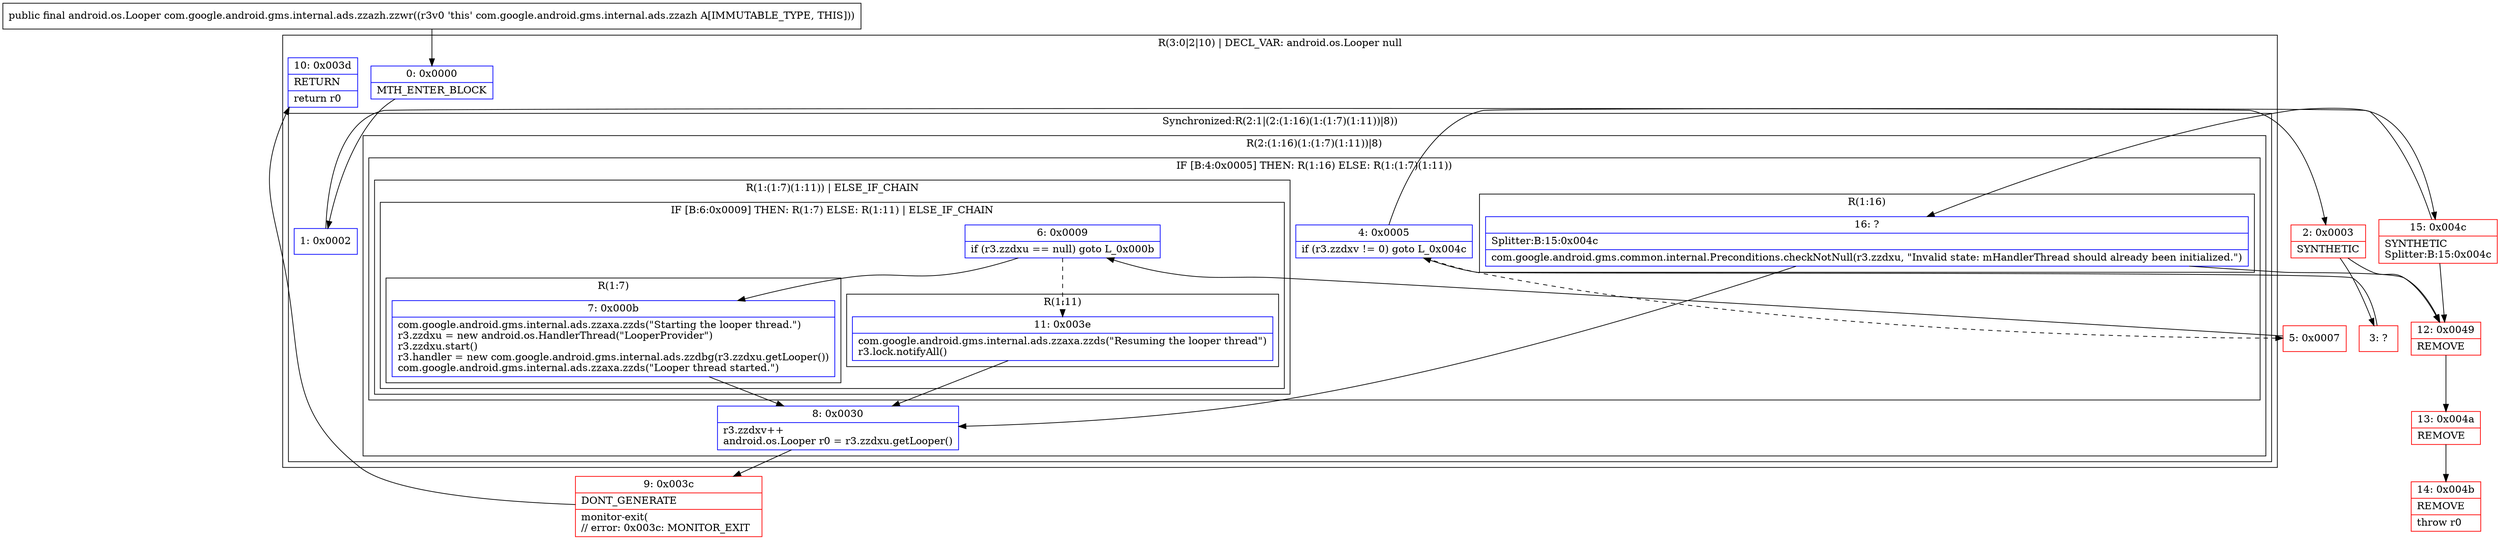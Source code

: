 digraph "CFG forcom.google.android.gms.internal.ads.zzazh.zzwr()Landroid\/os\/Looper;" {
subgraph cluster_Region_1559285612 {
label = "R(3:0|2|10) | DECL_VAR: android.os.Looper null\l";
node [shape=record,color=blue];
Node_0 [shape=record,label="{0\:\ 0x0000|MTH_ENTER_BLOCK\l}"];
subgraph cluster_SynchronizedRegion_1591263659 {
label = "Synchronized:R(2:1|(2:(1:16)(1:(1:7)(1:11))|8))";
node [shape=record,color=blue];
Node_1 [shape=record,label="{1\:\ 0x0002}"];
subgraph cluster_Region_1320581691 {
label = "R(2:(1:16)(1:(1:7)(1:11))|8)";
node [shape=record,color=blue];
subgraph cluster_IfRegion_76152499 {
label = "IF [B:4:0x0005] THEN: R(1:16) ELSE: R(1:(1:7)(1:11))";
node [shape=record,color=blue];
Node_4 [shape=record,label="{4\:\ 0x0005|if (r3.zzdxv != 0) goto L_0x004c\l}"];
subgraph cluster_Region_697745505 {
label = "R(1:16)";
node [shape=record,color=blue];
Node_16 [shape=record,label="{16\:\ ?|Splitter:B:15:0x004c\l|com.google.android.gms.common.internal.Preconditions.checkNotNull(r3.zzdxu, \"Invalid state: mHandlerThread should already been initialized.\")\l}"];
}
subgraph cluster_Region_451237337 {
label = "R(1:(1:7)(1:11)) | ELSE_IF_CHAIN\l";
node [shape=record,color=blue];
subgraph cluster_IfRegion_36182711 {
label = "IF [B:6:0x0009] THEN: R(1:7) ELSE: R(1:11) | ELSE_IF_CHAIN\l";
node [shape=record,color=blue];
Node_6 [shape=record,label="{6\:\ 0x0009|if (r3.zzdxu == null) goto L_0x000b\l}"];
subgraph cluster_Region_1226768423 {
label = "R(1:7)";
node [shape=record,color=blue];
Node_7 [shape=record,label="{7\:\ 0x000b|com.google.android.gms.internal.ads.zzaxa.zzds(\"Starting the looper thread.\")\lr3.zzdxu = new android.os.HandlerThread(\"LooperProvider\")\lr3.zzdxu.start()\lr3.handler = new com.google.android.gms.internal.ads.zzdbg(r3.zzdxu.getLooper())\lcom.google.android.gms.internal.ads.zzaxa.zzds(\"Looper thread started.\")\l}"];
}
subgraph cluster_Region_1444238509 {
label = "R(1:11)";
node [shape=record,color=blue];
Node_11 [shape=record,label="{11\:\ 0x003e|com.google.android.gms.internal.ads.zzaxa.zzds(\"Resuming the looper thread\")\lr3.lock.notifyAll()\l}"];
}
}
}
}
Node_8 [shape=record,label="{8\:\ 0x0030|r3.zzdxv++\landroid.os.Looper r0 = r3.zzdxu.getLooper()\l}"];
}
}
Node_10 [shape=record,label="{10\:\ 0x003d|RETURN\l|return r0\l}"];
}
Node_2 [shape=record,color=red,label="{2\:\ 0x0003|SYNTHETIC\l}"];
Node_3 [shape=record,color=red,label="{3\:\ ?}"];
Node_5 [shape=record,color=red,label="{5\:\ 0x0007}"];
Node_9 [shape=record,color=red,label="{9\:\ 0x003c|DONT_GENERATE\l|monitor\-exit(\l\/\/ error: 0x003c: MONITOR_EXIT  \l}"];
Node_12 [shape=record,color=red,label="{12\:\ 0x0049|REMOVE\l}"];
Node_13 [shape=record,color=red,label="{13\:\ 0x004a|REMOVE\l}"];
Node_14 [shape=record,color=red,label="{14\:\ 0x004b|REMOVE\l|throw r0\l}"];
Node_15 [shape=record,color=red,label="{15\:\ 0x004c|SYNTHETIC\lSplitter:B:15:0x004c\l}"];
MethodNode[shape=record,label="{public final android.os.Looper com.google.android.gms.internal.ads.zzazh.zzwr((r3v0 'this' com.google.android.gms.internal.ads.zzazh A[IMMUTABLE_TYPE, THIS])) }"];
MethodNode -> Node_0;
Node_0 -> Node_1;
Node_1 -> Node_2;
Node_4 -> Node_5[style=dashed];
Node_4 -> Node_15;
Node_16 -> Node_12;
Node_16 -> Node_8;
Node_6 -> Node_7;
Node_6 -> Node_11[style=dashed];
Node_7 -> Node_8;
Node_11 -> Node_8;
Node_8 -> Node_9;
Node_2 -> Node_3;
Node_2 -> Node_12;
Node_3 -> Node_4;
Node_5 -> Node_6;
Node_9 -> Node_10;
Node_12 -> Node_13;
Node_13 -> Node_14;
Node_15 -> Node_16;
Node_15 -> Node_12;
}

